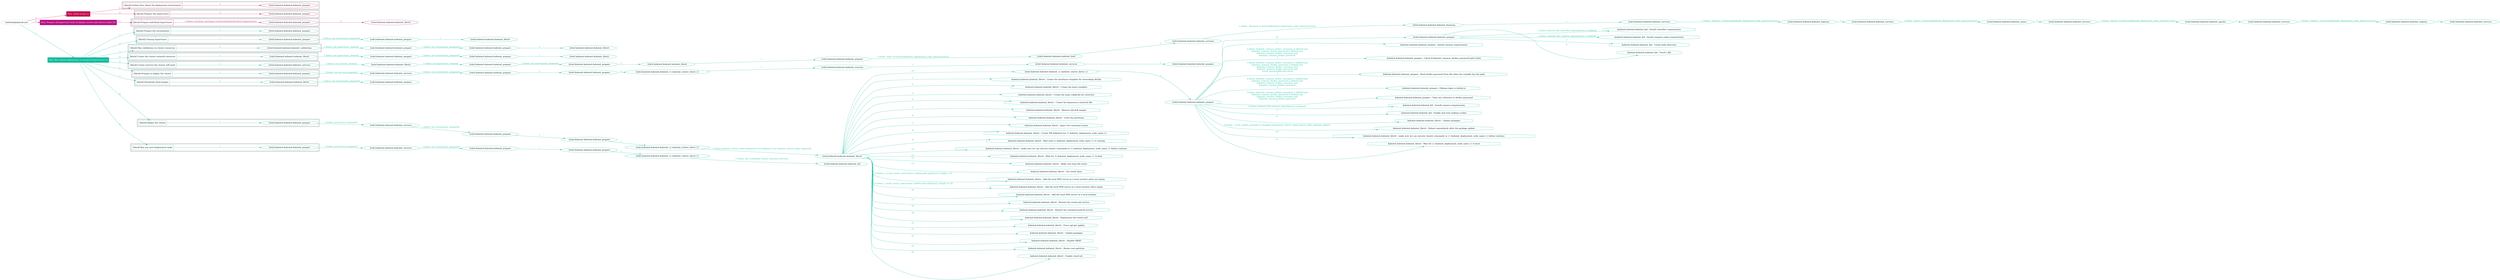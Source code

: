 digraph {
	graph [concentrate=true ordering=in rankdir=LR ratio=fill]
	edge [esep=5 sep=10]
	"kubeinit/playbook.yml" [id=root_node style=dotted]
	play_2c7e6e93 [label="Play: Initial setup (1)" color="#c40850" fontcolor="#ffffff" id=play_2c7e6e93 shape=box style=filled tooltip=localhost]
	"kubeinit/playbook.yml" -> play_2c7e6e93 [label="1 " color="#c40850" fontcolor="#c40850" id=edge_4a8588b1 labeltooltip="1 " tooltip="1 "]
	subgraph "kubeinit.kubeinit.kubeinit_prepare" {
		role_75e1de6a [label="[role] kubeinit.kubeinit.kubeinit_prepare" color="#c40850" id=role_75e1de6a tooltip="kubeinit.kubeinit.kubeinit_prepare"]
	}
	subgraph "kubeinit.kubeinit.kubeinit_prepare" {
		role_08269ed7 [label="[role] kubeinit.kubeinit.kubeinit_prepare" color="#c40850" id=role_08269ed7 tooltip="kubeinit.kubeinit.kubeinit_prepare"]
	}
	subgraph "Play: Initial setup (1)" {
		play_2c7e6e93 -> block_0d3cfdcb [label=1 color="#c40850" fontcolor="#c40850" id=edge_5a1b8835 labeltooltip=1 tooltip=1]
		subgraph cluster_block_0d3cfdcb {
			block_0d3cfdcb [label="[block] Gather facts about the deployment environment" color="#c40850" id=block_0d3cfdcb labeltooltip="Gather facts about the deployment environment" shape=box tooltip="Gather facts about the deployment environment"]
			block_0d3cfdcb -> role_75e1de6a [label="1 " color="#c40850" fontcolor="#c40850" id=edge_7f771d5e labeltooltip="1 " tooltip="1 "]
		}
		play_2c7e6e93 -> block_8d3761ea [label=2 color="#c40850" fontcolor="#c40850" id=edge_373eb418 labeltooltip=2 tooltip=2]
		subgraph cluster_block_8d3761ea {
			block_8d3761ea [label="[block] Prepare the hypervisors" color="#c40850" id=block_8d3761ea labeltooltip="Prepare the hypervisors" shape=box tooltip="Prepare the hypervisors"]
			block_8d3761ea -> role_08269ed7 [label="1 " color="#c40850" fontcolor="#c40850" id=edge_3a20ec22 labeltooltip="1 " tooltip="1 "]
		}
	}
	play_80c81b54 [label="Play: Prepare all hypervisor hosts to deploy service and cluster nodes (0)" color="#b81481" fontcolor="#ffffff" id=play_80c81b54 shape=box style=filled tooltip="Play: Prepare all hypervisor hosts to deploy service and cluster nodes (0)"]
	"kubeinit/playbook.yml" -> play_80c81b54 [label="2 " color="#b81481" fontcolor="#b81481" id=edge_af3781a6 labeltooltip="2 " tooltip="2 "]
	subgraph "kubeinit.kubeinit.kubeinit_libvirt" {
		role_8a61c683 [label="[role] kubeinit.kubeinit.kubeinit_libvirt" color="#b81481" id=role_8a61c683 tooltip="kubeinit.kubeinit.kubeinit_libvirt"]
	}
	subgraph "kubeinit.kubeinit.kubeinit_prepare" {
		role_58e8f6af [label="[role] kubeinit.kubeinit.kubeinit_prepare" color="#b81481" id=role_58e8f6af tooltip="kubeinit.kubeinit.kubeinit_prepare"]
		role_58e8f6af -> role_8a61c683 [label="1 " color="#b81481" fontcolor="#b81481" id=edge_db1c33ee labeltooltip="1 " tooltip="1 "]
	}
	subgraph "Play: Prepare all hypervisor hosts to deploy service and cluster nodes (0)" {
		play_80c81b54 -> block_4ee9b35c [label=1 color="#b81481" fontcolor="#b81481" id=edge_1068ab7b labeltooltip=1 tooltip=1]
		subgraph cluster_block_4ee9b35c {
			block_4ee9b35c [label="[block] Prepare individual hypervisors" color="#b81481" id=block_4ee9b35c labeltooltip="Prepare individual hypervisors" shape=box tooltip="Prepare individual hypervisors"]
			block_4ee9b35c -> role_58e8f6af [label="1 [when: inventory_hostname in hostvars['kubeinit-facts'].hypervisors]" color="#b81481" fontcolor="#b81481" id=edge_176aae6b labeltooltip="1 [when: inventory_hostname in hostvars['kubeinit-facts'].hypervisors]" tooltip="1 [when: inventory_hostname in hostvars['kubeinit-facts'].hypervisors]"]
		}
	}
	play_3fc87d3b [label="Play: Run cluster deployment on prepared hypervisors (1)" color="#11bb9d" fontcolor="#ffffff" id=play_3fc87d3b shape=box style=filled tooltip=localhost]
	"kubeinit/playbook.yml" -> play_3fc87d3b [label="3 " color="#11bb9d" fontcolor="#11bb9d" id=edge_7e55947b labeltooltip="3 " tooltip="3 "]
	subgraph "kubeinit.kubeinit.kubeinit_prepare" {
		role_e77da78a [label="[role] kubeinit.kubeinit.kubeinit_prepare" color="#11bb9d" id=role_e77da78a tooltip="kubeinit.kubeinit.kubeinit_prepare"]
	}
	subgraph "kubeinit.kubeinit.kubeinit_libvirt" {
		role_7c140519 [label="[role] kubeinit.kubeinit.kubeinit_libvirt" color="#11bb9d" id=role_7c140519 tooltip="kubeinit.kubeinit.kubeinit_libvirt"]
	}
	subgraph "kubeinit.kubeinit.kubeinit_prepare" {
		role_514a87d1 [label="[role] kubeinit.kubeinit.kubeinit_prepare" color="#11bb9d" id=role_514a87d1 tooltip="kubeinit.kubeinit.kubeinit_prepare"]
		role_514a87d1 -> role_7c140519 [label="1 " color="#11bb9d" fontcolor="#11bb9d" id=edge_6a5151f8 labeltooltip="1 " tooltip="1 "]
	}
	subgraph "kubeinit.kubeinit.kubeinit_prepare" {
		role_fc37c07c [label="[role] kubeinit.kubeinit.kubeinit_prepare" color="#11bb9d" id=role_fc37c07c tooltip="kubeinit.kubeinit.kubeinit_prepare"]
		role_fc37c07c -> role_514a87d1 [label="1 [when: not environment_prepared]" color="#11bb9d" fontcolor="#11bb9d" id=edge_7cee9ee2 labeltooltip="1 [when: not environment_prepared]" tooltip="1 [when: not environment_prepared]"]
	}
	subgraph "kubeinit.kubeinit.kubeinit_libvirt" {
		role_f6a59620 [label="[role] kubeinit.kubeinit.kubeinit_libvirt" color="#11bb9d" id=role_f6a59620 tooltip="kubeinit.kubeinit.kubeinit_libvirt"]
	}
	subgraph "kubeinit.kubeinit.kubeinit_prepare" {
		role_c4cb7efc [label="[role] kubeinit.kubeinit.kubeinit_prepare" color="#11bb9d" id=role_c4cb7efc tooltip="kubeinit.kubeinit.kubeinit_prepare"]
		role_c4cb7efc -> role_f6a59620 [label="1 " color="#11bb9d" fontcolor="#11bb9d" id=edge_68b066dd labeltooltip="1 " tooltip="1 "]
	}
	subgraph "kubeinit.kubeinit.kubeinit_prepare" {
		role_e1d74890 [label="[role] kubeinit.kubeinit.kubeinit_prepare" color="#11bb9d" id=role_e1d74890 tooltip="kubeinit.kubeinit.kubeinit_prepare"]
		role_e1d74890 -> role_c4cb7efc [label="1 [when: not environment_prepared]" color="#11bb9d" fontcolor="#11bb9d" id=edge_4e55da6e labeltooltip="1 [when: not environment_prepared]" tooltip="1 [when: not environment_prepared]"]
	}
	subgraph "kubeinit.kubeinit.kubeinit_validations" {
		role_360601d7 [label="[role] kubeinit.kubeinit.kubeinit_validations" color="#11bb9d" id=role_360601d7 tooltip="kubeinit.kubeinit.kubeinit_validations"]
		role_360601d7 -> role_e1d74890 [label="1 [when: not hypervisors_cleaned]" color="#11bb9d" fontcolor="#11bb9d" id=edge_bc0ecbd5 labeltooltip="1 [when: not hypervisors_cleaned]" tooltip="1 [when: not hypervisors_cleaned]"]
	}
	subgraph "kubeinit.kubeinit.kubeinit_libvirt" {
		role_53a0f0aa [label="[role] kubeinit.kubeinit.kubeinit_libvirt" color="#11bb9d" id=role_53a0f0aa tooltip="kubeinit.kubeinit.kubeinit_libvirt"]
	}
	subgraph "kubeinit.kubeinit.kubeinit_prepare" {
		role_fbf0c264 [label="[role] kubeinit.kubeinit.kubeinit_prepare" color="#11bb9d" id=role_fbf0c264 tooltip="kubeinit.kubeinit.kubeinit_prepare"]
		role_fbf0c264 -> role_53a0f0aa [label="1 " color="#11bb9d" fontcolor="#11bb9d" id=edge_d6abf008 labeltooltip="1 " tooltip="1 "]
	}
	subgraph "kubeinit.kubeinit.kubeinit_prepare" {
		role_36bfa27b [label="[role] kubeinit.kubeinit.kubeinit_prepare" color="#11bb9d" id=role_36bfa27b tooltip="kubeinit.kubeinit.kubeinit_prepare"]
		role_36bfa27b -> role_fbf0c264 [label="1 [when: not environment_prepared]" color="#11bb9d" fontcolor="#11bb9d" id=edge_5dbff80b labeltooltip="1 [when: not environment_prepared]" tooltip="1 [when: not environment_prepared]"]
	}
	subgraph "kubeinit.kubeinit.kubeinit_libvirt" {
		role_c6baafde [label="[role] kubeinit.kubeinit.kubeinit_libvirt" color="#11bb9d" id=role_c6baafde tooltip="kubeinit.kubeinit.kubeinit_libvirt"]
		role_c6baafde -> role_36bfa27b [label="1 [when: not hypervisors_cleaned]" color="#11bb9d" fontcolor="#11bb9d" id=edge_39005b4a labeltooltip="1 [when: not hypervisors_cleaned]" tooltip="1 [when: not hypervisors_cleaned]"]
	}
	subgraph "kubeinit.kubeinit.kubeinit_services" {
		role_3058126a [label="[role] kubeinit.kubeinit.kubeinit_services" color="#11bb9d" id=role_3058126a tooltip="kubeinit.kubeinit.kubeinit_services"]
	}
	subgraph "kubeinit.kubeinit.kubeinit_registry" {
		role_d2e134de [label="[role] kubeinit.kubeinit.kubeinit_registry" color="#11bb9d" id=role_d2e134de tooltip="kubeinit.kubeinit.kubeinit_registry"]
		role_d2e134de -> role_3058126a [label="1 " color="#11bb9d" fontcolor="#11bb9d" id=edge_7c96f591 labeltooltip="1 " tooltip="1 "]
	}
	subgraph "kubeinit.kubeinit.kubeinit_services" {
		role_3402d934 [label="[role] kubeinit.kubeinit.kubeinit_services" color="#11bb9d" id=role_3402d934 tooltip="kubeinit.kubeinit.kubeinit_services"]
		role_3402d934 -> role_d2e134de [label="1 [when: 'registry' in hostvars[kubeinit_deployment_node_name].services]" color="#11bb9d" fontcolor="#11bb9d" id=edge_4a91f2ff labeltooltip="1 [when: 'registry' in hostvars[kubeinit_deployment_node_name].services]" tooltip="1 [when: 'registry' in hostvars[kubeinit_deployment_node_name].services]"]
	}
	subgraph "kubeinit.kubeinit.kubeinit_apache" {
		role_458cb3ef [label="[role] kubeinit.kubeinit.kubeinit_apache" color="#11bb9d" id=role_458cb3ef tooltip="kubeinit.kubeinit.kubeinit_apache"]
		role_458cb3ef -> role_3402d934 [label="1 " color="#11bb9d" fontcolor="#11bb9d" id=edge_4c42f1bf labeltooltip="1 " tooltip="1 "]
	}
	subgraph "kubeinit.kubeinit.kubeinit_services" {
		role_e494f15e [label="[role] kubeinit.kubeinit.kubeinit_services" color="#11bb9d" id=role_e494f15e tooltip="kubeinit.kubeinit.kubeinit_services"]
		role_e494f15e -> role_458cb3ef [label="1 [when: 'apache' in hostvars[kubeinit_deployment_node_name].services]" color="#11bb9d" fontcolor="#11bb9d" id=edge_141b7d4a labeltooltip="1 [when: 'apache' in hostvars[kubeinit_deployment_node_name].services]" tooltip="1 [when: 'apache' in hostvars[kubeinit_deployment_node_name].services]"]
	}
	subgraph "kubeinit.kubeinit.kubeinit_nexus" {
		role_f2462b7d [label="[role] kubeinit.kubeinit.kubeinit_nexus" color="#11bb9d" id=role_f2462b7d tooltip="kubeinit.kubeinit.kubeinit_nexus"]
		role_f2462b7d -> role_e494f15e [label="1 " color="#11bb9d" fontcolor="#11bb9d" id=edge_d6ef1973 labeltooltip="1 " tooltip="1 "]
	}
	subgraph "kubeinit.kubeinit.kubeinit_services" {
		role_2e2d2afb [label="[role] kubeinit.kubeinit.kubeinit_services" color="#11bb9d" id=role_2e2d2afb tooltip="kubeinit.kubeinit.kubeinit_services"]
		role_2e2d2afb -> role_f2462b7d [label="1 [when: 'nexus' in hostvars[kubeinit_deployment_node_name].services]" color="#11bb9d" fontcolor="#11bb9d" id=edge_3d43fad5 labeltooltip="1 [when: 'nexus' in hostvars[kubeinit_deployment_node_name].services]" tooltip="1 [when: 'nexus' in hostvars[kubeinit_deployment_node_name].services]"]
	}
	subgraph "kubeinit.kubeinit.kubeinit_haproxy" {
		role_d9676470 [label="[role] kubeinit.kubeinit.kubeinit_haproxy" color="#11bb9d" id=role_d9676470 tooltip="kubeinit.kubeinit.kubeinit_haproxy"]
		role_d9676470 -> role_2e2d2afb [label="1 " color="#11bb9d" fontcolor="#11bb9d" id=edge_06ebd5a9 labeltooltip="1 " tooltip="1 "]
	}
	subgraph "kubeinit.kubeinit.kubeinit_services" {
		role_ef21c52d [label="[role] kubeinit.kubeinit.kubeinit_services" color="#11bb9d" id=role_ef21c52d tooltip="kubeinit.kubeinit.kubeinit_services"]
		role_ef21c52d -> role_d9676470 [label="1 [when: 'haproxy' in hostvars[kubeinit_deployment_node_name].services]" color="#11bb9d" fontcolor="#11bb9d" id=edge_8593dbf7 labeltooltip="1 [when: 'haproxy' in hostvars[kubeinit_deployment_node_name].services]" tooltip="1 [when: 'haproxy' in hostvars[kubeinit_deployment_node_name].services]"]
	}
	subgraph "kubeinit.kubeinit.kubeinit_dnsmasq" {
		role_7937377b [label="[role] kubeinit.kubeinit.kubeinit_dnsmasq" color="#11bb9d" id=role_7937377b tooltip="kubeinit.kubeinit.kubeinit_dnsmasq"]
		role_7937377b -> role_ef21c52d [label="1 " color="#11bb9d" fontcolor="#11bb9d" id=edge_04178e1a labeltooltip="1 " tooltip="1 "]
	}
	subgraph "kubeinit.kubeinit.kubeinit_services" {
		role_2ac7785f [label="[role] kubeinit.kubeinit.kubeinit_services" color="#11bb9d" id=role_2ac7785f tooltip="kubeinit.kubeinit.kubeinit_services"]
		role_2ac7785f -> role_7937377b [label="1 [when: 'dnsmasq' in hostvars[kubeinit_deployment_node_name].services]" color="#11bb9d" fontcolor="#11bb9d" id=edge_b17151d6 labeltooltip="1 [when: 'dnsmasq' in hostvars[kubeinit_deployment_node_name].services]" tooltip="1 [when: 'dnsmasq' in hostvars[kubeinit_deployment_node_name].services]"]
	}
	subgraph "kubeinit.kubeinit.kubeinit_bind" {
		role_1ff476c9 [label="[role] kubeinit.kubeinit.kubeinit_bind" color="#11bb9d" id=role_1ff476c9 tooltip="kubeinit.kubeinit.kubeinit_bind"]
		role_1ff476c9 -> role_2ac7785f [label="1 " color="#11bb9d" fontcolor="#11bb9d" id=edge_eff2689c labeltooltip="1 " tooltip="1 "]
	}
	subgraph "kubeinit.kubeinit.kubeinit_prepare" {
		role_9366ebac [label="[role] kubeinit.kubeinit.kubeinit_prepare" color="#11bb9d" id=role_9366ebac tooltip="kubeinit.kubeinit.kubeinit_prepare"]
		role_9366ebac -> role_1ff476c9 [label="1 [when: 'bind' in hostvars[kubeinit_deployment_node_name].services]" color="#11bb9d" fontcolor="#11bb9d" id=edge_4ee2e17b labeltooltip="1 [when: 'bind' in hostvars[kubeinit_deployment_node_name].services]" tooltip="1 [when: 'bind' in hostvars[kubeinit_deployment_node_name].services]"]
	}
	subgraph "kubeinit.kubeinit.kubeinit_libvirt" {
		role_13679c9b [label="[role] kubeinit.kubeinit.kubeinit_libvirt" color="#11bb9d" id=role_13679c9b tooltip="kubeinit.kubeinit.kubeinit_libvirt"]
		role_13679c9b -> role_9366ebac [label="1 " color="#11bb9d" fontcolor="#11bb9d" id=edge_64c7db7e labeltooltip="1 " tooltip="1 "]
	}
	subgraph "kubeinit.kubeinit.kubeinit_prepare" {
		role_ec7e0e68 [label="[role] kubeinit.kubeinit.kubeinit_prepare" color="#11bb9d" id=role_ec7e0e68 tooltip="kubeinit.kubeinit.kubeinit_prepare"]
		role_ec7e0e68 -> role_13679c9b [label="1 " color="#11bb9d" fontcolor="#11bb9d" id=edge_fe0b16de labeltooltip="1 " tooltip="1 "]
	}
	subgraph "kubeinit.kubeinit.kubeinit_prepare" {
		role_10932313 [label="[role] kubeinit.kubeinit.kubeinit_prepare" color="#11bb9d" id=role_10932313 tooltip="kubeinit.kubeinit.kubeinit_prepare"]
		role_10932313 -> role_ec7e0e68 [label="1 [when: not environment_prepared]" color="#11bb9d" fontcolor="#11bb9d" id=edge_c17f9ba3 labeltooltip="1 [when: not environment_prepared]" tooltip="1 [when: not environment_prepared]"]
	}
	subgraph "kubeinit.kubeinit.kubeinit_libvirt" {
		role_4389e4e2 [label="[role] kubeinit.kubeinit.kubeinit_libvirt" color="#11bb9d" id=role_4389e4e2 tooltip="kubeinit.kubeinit.kubeinit_libvirt"]
		role_4389e4e2 -> role_10932313 [label="1 [when: not hypervisors_cleaned]" color="#11bb9d" fontcolor="#11bb9d" id=edge_47baafc4 labeltooltip="1 [when: not hypervisors_cleaned]" tooltip="1 [when: not hypervisors_cleaned]"]
	}
	subgraph "kubeinit.kubeinit.kubeinit_services" {
		role_01e003a3 [label="[role] kubeinit.kubeinit.kubeinit_services" color="#11bb9d" id=role_01e003a3 tooltip="kubeinit.kubeinit.kubeinit_services"]
		role_01e003a3 -> role_4389e4e2 [label="1 [when: not network_created]" color="#11bb9d" fontcolor="#11bb9d" id=edge_c6717e5f labeltooltip="1 [when: not network_created]" tooltip="1 [when: not network_created]"]
	}
	subgraph "kubeinit.kubeinit.kubeinit_prepare" {
		role_9cc9f609 [label="[role] kubeinit.kubeinit.kubeinit_prepare" color="#11bb9d" id=role_9cc9f609 tooltip="kubeinit.kubeinit.kubeinit_prepare"]
	}
	subgraph "kubeinit.kubeinit.kubeinit_services" {
		role_eb1453cf [label="[role] kubeinit.kubeinit.kubeinit_services" color="#11bb9d" id=role_eb1453cf tooltip="kubeinit.kubeinit.kubeinit_services"]
		role_eb1453cf -> role_9cc9f609 [label="1 " color="#11bb9d" fontcolor="#11bb9d" id=edge_58088253 labeltooltip="1 " tooltip="1 "]
	}
	subgraph "kubeinit.kubeinit.kubeinit_services" {
		role_a51cf9df [label="[role] kubeinit.kubeinit.kubeinit_services" color="#11bb9d" id=role_a51cf9df tooltip="kubeinit.kubeinit.kubeinit_services"]
		role_a51cf9df -> role_eb1453cf [label="1 " color="#11bb9d" fontcolor="#11bb9d" id=edge_4b9a84bf labeltooltip="1 " tooltip="1 "]
	}
	subgraph "kubeinit.kubeinit.kubeinit_{{ kubeinit_cluster_distro }}" {
		role_68c5b7d8 [label="[role] kubeinit.kubeinit.kubeinit_{{ kubeinit_cluster_distro }}" color="#11bb9d" id=role_68c5b7d8 tooltip="kubeinit.kubeinit.kubeinit_{{ kubeinit_cluster_distro }}"]
		role_68c5b7d8 -> role_a51cf9df [label="1 " color="#11bb9d" fontcolor="#11bb9d" id=edge_35eda88f labeltooltip="1 " tooltip="1 "]
	}
	subgraph "kubeinit.kubeinit.kubeinit_prepare" {
		role_6029efca [label="[role] kubeinit.kubeinit.kubeinit_prepare" color="#11bb9d" id=role_6029efca tooltip="kubeinit.kubeinit.kubeinit_prepare"]
		role_6029efca -> role_68c5b7d8 [label="1 " color="#11bb9d" fontcolor="#11bb9d" id=edge_3d7229a6 labeltooltip="1 " tooltip="1 "]
	}
	subgraph "kubeinit.kubeinit.kubeinit_prepare" {
		role_ab38d8d0 [label="[role] kubeinit.kubeinit.kubeinit_prepare" color="#11bb9d" id=role_ab38d8d0 tooltip="kubeinit.kubeinit.kubeinit_prepare"]
		role_ab38d8d0 -> role_6029efca [label="1 " color="#11bb9d" fontcolor="#11bb9d" id=edge_aea26e70 labeltooltip="1 " tooltip="1 "]
	}
	subgraph "kubeinit.kubeinit.kubeinit_services" {
		role_1ab7a22c [label="[role] kubeinit.kubeinit.kubeinit_services" color="#11bb9d" id=role_1ab7a22c tooltip="kubeinit.kubeinit.kubeinit_services"]
		role_1ab7a22c -> role_ab38d8d0 [label="1 [when: not environment_prepared]" color="#11bb9d" fontcolor="#11bb9d" id=edge_dfc72819 labeltooltip="1 [when: not environment_prepared]" tooltip="1 [when: not environment_prepared]"]
	}
	subgraph "kubeinit.kubeinit.kubeinit_prepare" {
		role_60dc7b2d [label="[role] kubeinit.kubeinit.kubeinit_prepare" color="#11bb9d" id=role_60dc7b2d tooltip="kubeinit.kubeinit.kubeinit_prepare"]
		role_60dc7b2d -> role_1ab7a22c [label="1 [when: not services_prepared]" color="#11bb9d" fontcolor="#11bb9d" id=edge_d28cdc61 labeltooltip="1 [when: not services_prepared]" tooltip="1 [when: not services_prepared]"]
	}
	subgraph "kubeinit.kubeinit.kubeinit_prepare" {
		role_62bc3b99 [label="[role] kubeinit.kubeinit.kubeinit_prepare" color="#11bb9d" id=role_62bc3b99 tooltip="kubeinit.kubeinit.kubeinit_prepare"]
	}
	subgraph "kubeinit.kubeinit.kubeinit_libvirt" {
		role_054f1af2 [label="[role] kubeinit.kubeinit.kubeinit_libvirt" color="#11bb9d" id=role_054f1af2 tooltip="kubeinit.kubeinit.kubeinit_libvirt"]
		role_054f1af2 -> role_62bc3b99 [label="1 [when: not environment_prepared]" color="#11bb9d" fontcolor="#11bb9d" id=edge_1ac79f0a labeltooltip="1 [when: not environment_prepared]" tooltip="1 [when: not environment_prepared]"]
	}
	subgraph "kubeinit.kubeinit.kubeinit_prepare" {
		role_862a309f [label="[role] kubeinit.kubeinit.kubeinit_prepare" color="#11bb9d" id=role_862a309f tooltip="kubeinit.kubeinit.kubeinit_prepare"]
		task_ffdec8ea [label="kubeinit.kubeinit.kubeinit_kid : Install controller requirements" color="#11bb9d" id=task_ffdec8ea shape=octagon tooltip="kubeinit.kubeinit.kubeinit_kid : Install controller requirements"]
		role_862a309f -> task_ffdec8ea [label="1 [when: kubeinit_kid_controller_dependencies is defined]" color="#11bb9d" fontcolor="#11bb9d" id=edge_b944d4f2 labeltooltip="1 [when: kubeinit_kid_controller_dependencies is defined]" tooltip="1 [when: kubeinit_kid_controller_dependencies is defined]"]
		task_d54a465f [label="kubeinit.kubeinit.kubeinit_kid : Install compute nodes requirements" color="#11bb9d" id=task_d54a465f shape=octagon tooltip="kubeinit.kubeinit.kubeinit_kid : Install compute nodes requirements"]
		role_862a309f -> task_d54a465f [label="2 [when: kubeinit_kid_compute_dependencies is defined]" color="#11bb9d" fontcolor="#11bb9d" id=edge_f988c3cf labeltooltip="2 [when: kubeinit_kid_compute_dependencies is defined]" tooltip="2 [when: kubeinit_kid_compute_dependencies is defined]"]
		task_66c0b066 [label="kubeinit.kubeinit.kubeinit_kid : Create kube directory" color="#11bb9d" id=task_66c0b066 shape=octagon tooltip="kubeinit.kubeinit.kubeinit_kid : Create kube directory"]
		role_862a309f -> task_66c0b066 [label="3 " color="#11bb9d" fontcolor="#11bb9d" id=edge_3787f0e9 labeltooltip="3 " tooltip="3 "]
		task_befdcf60 [label="kubeinit.kubeinit.kubeinit_kid : Touch a file" color="#11bb9d" id=task_befdcf60 shape=octagon tooltip="kubeinit.kubeinit.kubeinit_kid : Touch a file"]
		role_862a309f -> task_befdcf60 [label="4 " color="#11bb9d" fontcolor="#11bb9d" id=edge_b900fdbc labeltooltip="4 " tooltip="4 "]
	}
	subgraph "kubeinit.kubeinit.kubeinit_prepare" {
		role_537c1526 [label="[role] kubeinit.kubeinit.kubeinit_prepare" color="#11bb9d" id=role_537c1526 tooltip="kubeinit.kubeinit.kubeinit_prepare"]
		task_a61294e5 [label="kubeinit.kubeinit.kubeinit_prepare : Install common requirements" color="#11bb9d" id=task_a61294e5 shape=octagon tooltip="kubeinit.kubeinit.kubeinit_prepare : Install common requirements"]
		role_537c1526 -> task_a61294e5 [label="1 " color="#11bb9d" fontcolor="#11bb9d" id=edge_208264ed labeltooltip="1 " tooltip="1 "]
		task_9512da3f [label="kubeinit.kubeinit.kubeinit_prepare : Check if kubeinit_common_docker_password path exists" color="#11bb9d" id=task_9512da3f shape=octagon tooltip="kubeinit.kubeinit.kubeinit_prepare : Check if kubeinit_common_docker_password path exists"]
		role_537c1526 -> task_9512da3f [label="2 [when: kubeinit_common_docker_username is defined and
kubeinit_common_docker_password is defined and
kubeinit_common_docker_username and
kubeinit_common_docker_password
]" color="#11bb9d" fontcolor="#11bb9d" id=edge_48cf55a8 labeltooltip="2 [when: kubeinit_common_docker_username is defined and
kubeinit_common_docker_password is defined and
kubeinit_common_docker_username and
kubeinit_common_docker_password
]" tooltip="2 [when: kubeinit_common_docker_username is defined and
kubeinit_common_docker_password is defined and
kubeinit_common_docker_username and
kubeinit_common_docker_password
]"]
		task_c5285de5 [label="kubeinit.kubeinit.kubeinit_prepare : Read docker password from file when the variable has the path" color="#11bb9d" id=task_c5285de5 shape=octagon tooltip="kubeinit.kubeinit.kubeinit_prepare : Read docker password from file when the variable has the path"]
		role_537c1526 -> task_c5285de5 [label="3 [when: kubeinit_common_docker_username is defined and
kubeinit_common_docker_password is defined and
kubeinit_common_docker_username and
kubeinit_common_docker_password and
_result_passwordfile.stat.exists
]" color="#11bb9d" fontcolor="#11bb9d" id=edge_7d6924e5 labeltooltip="3 [when: kubeinit_common_docker_username is defined and
kubeinit_common_docker_password is defined and
kubeinit_common_docker_username and
kubeinit_common_docker_password and
_result_passwordfile.stat.exists
]" tooltip="3 [when: kubeinit_common_docker_username is defined and
kubeinit_common_docker_password is defined and
kubeinit_common_docker_username and
kubeinit_common_docker_password and
_result_passwordfile.stat.exists
]"]
		task_e82f3945 [label="kubeinit.kubeinit.kubeinit_prepare : Podman login to docker.io" color="#11bb9d" id=task_e82f3945 shape=octagon tooltip="kubeinit.kubeinit.kubeinit_prepare : Podman login to docker.io"]
		role_537c1526 -> task_e82f3945 [label="4 [when: kubeinit_common_docker_username is defined and
kubeinit_common_docker_password is defined and
kubeinit_common_docker_username and
kubeinit_common_docker_password
]" color="#11bb9d" fontcolor="#11bb9d" id=edge_b6a2b35e labeltooltip="4 [when: kubeinit_common_docker_username is defined and
kubeinit_common_docker_password is defined and
kubeinit_common_docker_username and
kubeinit_common_docker_password
]" tooltip="4 [when: kubeinit_common_docker_username is defined and
kubeinit_common_docker_password is defined and
kubeinit_common_docker_username and
kubeinit_common_docker_password
]"]
		task_017ac2a6 [label="kubeinit.kubeinit.kubeinit_prepare : Clear any reference to docker password" color="#11bb9d" id=task_017ac2a6 shape=octagon tooltip="kubeinit.kubeinit.kubeinit_prepare : Clear any reference to docker password"]
		role_537c1526 -> task_017ac2a6 [label="5 [when: kubeinit_common_docker_username is defined and
kubeinit_common_docker_password is defined and
kubeinit_common_docker_username and
kubeinit_common_docker_password
]" color="#11bb9d" fontcolor="#11bb9d" id=edge_f42eeaf9 labeltooltip="5 [when: kubeinit_common_docker_username is defined and
kubeinit_common_docker_password is defined and
kubeinit_common_docker_username and
kubeinit_common_docker_password
]" tooltip="5 [when: kubeinit_common_docker_username is defined and
kubeinit_common_docker_password is defined and
kubeinit_common_docker_username and
kubeinit_common_docker_password
]"]
		task_ca0114fe [label="kubeinit.kubeinit.kubeinit_kid : Install common requirements" color="#11bb9d" id=task_ca0114fe shape=octagon tooltip="kubeinit.kubeinit.kubeinit_kid : Install common requirements"]
		role_537c1526 -> task_ca0114fe [label="6 [when: kubeinit_kid_common_dependencies is defined]" color="#11bb9d" fontcolor="#11bb9d" id=edge_83d38c24 labeltooltip="6 [when: kubeinit_kid_common_dependencies is defined]" tooltip="6 [when: kubeinit_kid_common_dependencies is defined]"]
		task_cd69f127 [label="kubeinit.kubeinit.kubeinit_kid : Enable and start podman.socket" color="#11bb9d" id=task_cd69f127 shape=octagon tooltip="kubeinit.kubeinit.kubeinit_kid : Enable and start podman.socket"]
		role_537c1526 -> task_cd69f127 [label="7 " color="#11bb9d" fontcolor="#11bb9d" id=edge_d96ffd87 labeltooltip="7 " tooltip="7 "]
		task_3693a42f [label="kubeinit.kubeinit.kubeinit_libvirt : Update packages" color="#11bb9d" id=task_3693a42f shape=octagon tooltip="kubeinit.kubeinit.kubeinit_libvirt : Update packages"]
		role_537c1526 -> task_3693a42f [label="8 " color="#11bb9d" fontcolor="#11bb9d" id=edge_a3fa44e7 labeltooltip="8 " tooltip="8 "]
		task_8bdb3ee8 [label="kubeinit.kubeinit.kubeinit_libvirt : Reboot immediately after the package update" color="#11bb9d" id=task_8bdb3ee8 shape=octagon tooltip="kubeinit.kubeinit.kubeinit_libvirt : Reboot immediately after the package update"]
		role_537c1526 -> task_8bdb3ee8 [label="9 [when: _result_update_packages is changed and kubeinit_libvirt_reboot_guests_after_package_update]" color="#11bb9d" fontcolor="#11bb9d" id=edge_d2ce200f labeltooltip="9 [when: _result_update_packages is changed and kubeinit_libvirt_reboot_guests_after_package_update]" tooltip="9 [when: _result_update_packages is changed and kubeinit_libvirt_reboot_guests_after_package_update]"]
		task_c97fcafb [label="kubeinit.kubeinit.kubeinit_libvirt : make sure we can execute remote commands in {{ kubeinit_deployment_node_name }} before continue" color="#11bb9d" id=task_c97fcafb shape=octagon tooltip="kubeinit.kubeinit.kubeinit_libvirt : make sure we can execute remote commands in {{ kubeinit_deployment_node_name }} before continue"]
		role_537c1526 -> task_c97fcafb [label="10 " color="#11bb9d" fontcolor="#11bb9d" id=edge_02a22c9e labeltooltip="10 " tooltip="10 "]
		task_85274f26 [label="kubeinit.kubeinit.kubeinit_libvirt : Wait for {{ kubeinit_deployment_node_name }} to boot" color="#11bb9d" id=task_85274f26 shape=octagon tooltip="kubeinit.kubeinit.kubeinit_libvirt : Wait for {{ kubeinit_deployment_node_name }} to boot"]
		role_537c1526 -> task_85274f26 [label="11 " color="#11bb9d" fontcolor="#11bb9d" id=edge_3945d686 labeltooltip="11 " tooltip="11 "]
		role_537c1526 -> role_862a309f [label="12 " color="#11bb9d" fontcolor="#11bb9d" id=edge_7c5c868f labeltooltip="12 " tooltip="12 "]
	}
	subgraph "kubeinit.kubeinit.kubeinit_{{ kubeinit_cluster_distro }}" {
		role_f59a4ea3 [label="[role] kubeinit.kubeinit.kubeinit_{{ kubeinit_cluster_distro }}" color="#11bb9d" id=role_f59a4ea3 tooltip="kubeinit.kubeinit.kubeinit_{{ kubeinit_cluster_distro }}"]
		role_f59a4ea3 -> role_537c1526 [label="1 " color="#11bb9d" fontcolor="#11bb9d" id=edge_04accc23 labeltooltip="1 " tooltip="1 "]
	}
	subgraph "kubeinit.kubeinit.kubeinit_libvirt" {
		role_f0697a78 [label="[role] kubeinit.kubeinit.kubeinit_libvirt" color="#11bb9d" id=role_f0697a78 tooltip="kubeinit.kubeinit.kubeinit_libvirt"]
		task_2185b801 [label="kubeinit.kubeinit.kubeinit_libvirt : Create the interfaces template for networking details" color="#11bb9d" id=task_2185b801 shape=octagon tooltip="kubeinit.kubeinit.kubeinit_libvirt : Create the interfaces template for networking details"]
		role_f0697a78 -> task_2185b801 [label="1 " color="#11bb9d" fontcolor="#11bb9d" id=edge_890ca16f labeltooltip="1 " tooltip="1 "]
		task_6d0573e7 [label="kubeinit.kubeinit.kubeinit_libvirt : Create the hosts template" color="#11bb9d" id=task_6d0573e7 shape=octagon tooltip="kubeinit.kubeinit.kubeinit_libvirt : Create the hosts template"]
		role_f0697a78 -> task_6d0573e7 [label="2 " color="#11bb9d" fontcolor="#11bb9d" id=edge_72a6f60d labeltooltip="2 " tooltip="2 "]
		task_ac69c96d [label="kubeinit.kubeinit.kubeinit_libvirt : Create the main config file for cloud-init" color="#11bb9d" id=task_ac69c96d shape=octagon tooltip="kubeinit.kubeinit.kubeinit_libvirt : Create the main config file for cloud-init"]
		role_f0697a78 -> task_ac69c96d [label="3 " color="#11bb9d" fontcolor="#11bb9d" id=edge_067c74f6 labeltooltip="3 " tooltip="3 "]
		task_a8a0c4c2 [label="kubeinit.kubeinit.kubeinit_libvirt : Create the datasource cloud-init file" color="#11bb9d" id=task_a8a0c4c2 shape=octagon tooltip="kubeinit.kubeinit.kubeinit_libvirt : Create the datasource cloud-init file"]
		role_f0697a78 -> task_a8a0c4c2 [label="4 " color="#11bb9d" fontcolor="#11bb9d" id=edge_495fa092 labeltooltip="4 " tooltip="4 "]
		task_eedd2b9b [label="kubeinit.kubeinit.kubeinit_libvirt : Remove old disk images" color="#11bb9d" id=task_eedd2b9b shape=octagon tooltip="kubeinit.kubeinit.kubeinit_libvirt : Remove old disk images"]
		role_f0697a78 -> task_eedd2b9b [label="5 " color="#11bb9d" fontcolor="#11bb9d" id=edge_64077a3e labeltooltip="5 " tooltip="5 "]
		task_99576c8e [label="kubeinit.kubeinit.kubeinit_libvirt : Grow the partitions" color="#11bb9d" id=task_99576c8e shape=octagon tooltip="kubeinit.kubeinit.kubeinit_libvirt : Grow the partitions"]
		role_f0697a78 -> task_99576c8e [label="6 " color="#11bb9d" fontcolor="#11bb9d" id=edge_d6571b96 labeltooltip="6 " tooltip="6 "]
		task_4a5ecf8f [label="kubeinit.kubeinit.kubeinit_libvirt : Inject virt-customize assets" color="#11bb9d" id=task_4a5ecf8f shape=octagon tooltip="kubeinit.kubeinit.kubeinit_libvirt : Inject virt-customize assets"]
		role_f0697a78 -> task_4a5ecf8f [label="7 " color="#11bb9d" fontcolor="#11bb9d" id=edge_2822cc96 labeltooltip="7 " tooltip="7 "]
		task_626aa9d2 [label="kubeinit.kubeinit.kubeinit_libvirt : Create VM definition for {{ kubeinit_deployment_node_name }}" color="#11bb9d" id=task_626aa9d2 shape=octagon tooltip="kubeinit.kubeinit.kubeinit_libvirt : Create VM definition for {{ kubeinit_deployment_node_name }}"]
		role_f0697a78 -> task_626aa9d2 [label="8 " color="#11bb9d" fontcolor="#11bb9d" id=edge_e894ecbc labeltooltip="8 " tooltip="8 "]
		task_fae239ed [label="kubeinit.kubeinit.kubeinit_libvirt : Wait until {{ kubeinit_deployment_node_name }} is running" color="#11bb9d" id=task_fae239ed shape=octagon tooltip="kubeinit.kubeinit.kubeinit_libvirt : Wait until {{ kubeinit_deployment_node_name }} is running"]
		role_f0697a78 -> task_fae239ed [label="9 " color="#11bb9d" fontcolor="#11bb9d" id=edge_b71ab966 labeltooltip="9 " tooltip="9 "]
		task_8d94a4c8 [label="kubeinit.kubeinit.kubeinit_libvirt : make sure we can execute remote commands in {{ kubeinit_deployment_node_name }} before continue" color="#11bb9d" id=task_8d94a4c8 shape=octagon tooltip="kubeinit.kubeinit.kubeinit_libvirt : make sure we can execute remote commands in {{ kubeinit_deployment_node_name }} before continue"]
		role_f0697a78 -> task_8d94a4c8 [label="10 " color="#11bb9d" fontcolor="#11bb9d" id=edge_f857c44c labeltooltip="10 " tooltip="10 "]
		task_74ce964f [label="kubeinit.kubeinit.kubeinit_libvirt : Wait for {{ kubeinit_deployment_node_name }} to boot" color="#11bb9d" id=task_74ce964f shape=octagon tooltip="kubeinit.kubeinit.kubeinit_libvirt : Wait for {{ kubeinit_deployment_node_name }} to boot"]
		role_f0697a78 -> task_74ce964f [label="11 " color="#11bb9d" fontcolor="#11bb9d" id=edge_51a801b2 labeltooltip="11 " tooltip="11 "]
		task_689f4c9d [label="kubeinit.kubeinit.kubeinit_libvirt : Make sure base file exists" color="#11bb9d" id=task_689f4c9d shape=octagon tooltip="kubeinit.kubeinit.kubeinit_libvirt : Make sure base file exists"]
		role_f0697a78 -> task_689f4c9d [label="12 " color="#11bb9d" fontcolor="#11bb9d" id=edge_a1ea5537 labeltooltip="12 " tooltip="12 "]
		task_35d370e2 [label="kubeinit.kubeinit.kubeinit_libvirt : Get resolv lines" color="#11bb9d" id=task_35d370e2 shape=octagon tooltip="kubeinit.kubeinit.kubeinit_libvirt : Get resolv lines"]
		role_f0697a78 -> task_35d370e2 [label="13 " color="#11bb9d" fontcolor="#11bb9d" id=edge_96ffa58a labeltooltip="13 " tooltip="13 "]
		task_84d76069 [label="kubeinit.kubeinit.kubeinit_libvirt : Add the local DNS server as a local resolver when not empty" color="#11bb9d" id=task_84d76069 shape=octagon tooltip="kubeinit.kubeinit.kubeinit_libvirt : Add the local DNS server as a local resolver when not empty"]
		role_f0697a78 -> task_84d76069 [label="14 [when: (_result_resolv_conf.content | b64decode).splitlines() | length > 0]" color="#11bb9d" fontcolor="#11bb9d" id=edge_b9b00e4f labeltooltip="14 [when: (_result_resolv_conf.content | b64decode).splitlines() | length > 0]" tooltip="14 [when: (_result_resolv_conf.content | b64decode).splitlines() | length > 0]"]
		task_3352b45f [label="kubeinit.kubeinit.kubeinit_libvirt : Add the local DNS server as a local resolver when empty" color="#11bb9d" id=task_3352b45f shape=octagon tooltip="kubeinit.kubeinit.kubeinit_libvirt : Add the local DNS server as a local resolver when empty"]
		role_f0697a78 -> task_3352b45f [label="15 [when: (_result_resolv_conf.content | b64decode).splitlines() | length == 0]" color="#11bb9d" fontcolor="#11bb9d" id=edge_64dc35d7 labeltooltip="15 [when: (_result_resolv_conf.content | b64decode).splitlines() | length == 0]" tooltip="15 [when: (_result_resolv_conf.content | b64decode).splitlines() | length == 0]"]
		task_2fff6d94 [label="kubeinit.kubeinit.kubeinit_libvirt : Add the local DNS server as a local resolver" color="#11bb9d" id=task_2fff6d94 shape=octagon tooltip="kubeinit.kubeinit.kubeinit_libvirt : Add the local DNS server as a local resolver"]
		role_f0697a78 -> task_2fff6d94 [label="16 " color="#11bb9d" fontcolor="#11bb9d" id=edge_595a84bc labeltooltip="16 " tooltip="16 "]
		task_1c991ed2 [label="kubeinit.kubeinit.kubeinit_libvirt : Restart the resolvconf service" color="#11bb9d" id=task_1c991ed2 shape=octagon tooltip="kubeinit.kubeinit.kubeinit_libvirt : Restart the resolvconf service"]
		role_f0697a78 -> task_1c991ed2 [label="17 " color="#11bb9d" fontcolor="#11bb9d" id=edge_a81908f4 labeltooltip="17 " tooltip="17 "]
		task_7c01c3c3 [label="kubeinit.kubeinit.kubeinit_libvirt : Restart the systemd-resolved service" color="#11bb9d" id=task_7c01c3c3 shape=octagon tooltip="kubeinit.kubeinit.kubeinit_libvirt : Restart the systemd-resolved service"]
		role_f0697a78 -> task_7c01c3c3 [label="18 " color="#11bb9d" fontcolor="#11bb9d" id=edge_f1bbf7a5 labeltooltip="18 " tooltip="18 "]
		task_8e370649 [label="kubeinit.kubeinit.kubeinit_libvirt : Regenerate the resolv.conf" color="#11bb9d" id=task_8e370649 shape=octagon tooltip="kubeinit.kubeinit.kubeinit_libvirt : Regenerate the resolv.conf"]
		role_f0697a78 -> task_8e370649 [label="19 " color="#11bb9d" fontcolor="#11bb9d" id=edge_b98cdde4 labeltooltip="19 " tooltip="19 "]
		task_fed94980 [label="kubeinit.kubeinit.kubeinit_libvirt : Force apt-get update" color="#11bb9d" id=task_fed94980 shape=octagon tooltip="kubeinit.kubeinit.kubeinit_libvirt : Force apt-get update"]
		role_f0697a78 -> task_fed94980 [label="20 " color="#11bb9d" fontcolor="#11bb9d" id=edge_b5bf5022 labeltooltip="20 " tooltip="20 "]
		task_32719965 [label="kubeinit.kubeinit.kubeinit_libvirt : Update packages" color="#11bb9d" id=task_32719965 shape=octagon tooltip="kubeinit.kubeinit.kubeinit_libvirt : Update packages"]
		role_f0697a78 -> task_32719965 [label="21 " color="#11bb9d" fontcolor="#11bb9d" id=edge_aaef658a labeltooltip="21 " tooltip="21 "]
		task_4c92194c [label="kubeinit.kubeinit.kubeinit_libvirt : Disable SWAP" color="#11bb9d" id=task_4c92194c shape=octagon tooltip="kubeinit.kubeinit.kubeinit_libvirt : Disable SWAP"]
		role_f0697a78 -> task_4c92194c [label="22 " color="#11bb9d" fontcolor="#11bb9d" id=edge_9cb69d3d labeltooltip="22 " tooltip="22 "]
		task_d5800a1a [label="kubeinit.kubeinit.kubeinit_libvirt : Resize root partition" color="#11bb9d" id=task_d5800a1a shape=octagon tooltip="kubeinit.kubeinit.kubeinit_libvirt : Resize root partition"]
		role_f0697a78 -> task_d5800a1a [label="23 " color="#11bb9d" fontcolor="#11bb9d" id=edge_a7626dd6 labeltooltip="23 " tooltip="23 "]
		task_9af9a86d [label="kubeinit.kubeinit.kubeinit_libvirt : Enable cloud init" color="#11bb9d" id=task_9af9a86d shape=octagon tooltip="kubeinit.kubeinit.kubeinit_libvirt : Enable cloud init"]
		role_f0697a78 -> task_9af9a86d [label="24 " color="#11bb9d" fontcolor="#11bb9d" id=edge_c18f752b labeltooltip="24 " tooltip="24 "]
		role_f0697a78 -> role_f59a4ea3 [label="25 " color="#11bb9d" fontcolor="#11bb9d" id=edge_695d1c8f labeltooltip="25 " tooltip="25 "]
	}
	subgraph "kubeinit.kubeinit.kubeinit_{{ kubeinit_cluster_distro }}" {
		role_637ccb22 [label="[role] kubeinit.kubeinit.kubeinit_{{ kubeinit_cluster_distro }}" color="#11bb9d" id=role_637ccb22 tooltip="kubeinit.kubeinit.kubeinit_{{ kubeinit_cluster_distro }}"]
		role_637ccb22 -> role_f0697a78 [label="1 [when: kubeinit_cluster_nodes_deployed is not defined or not kubeinit_cluster_nodes_deployed]" color="#11bb9d" fontcolor="#11bb9d" id=edge_7c333e7c labeltooltip="1 [when: kubeinit_cluster_nodes_deployed is not defined or not kubeinit_cluster_nodes_deployed]" tooltip="1 [when: kubeinit_cluster_nodes_deployed is not defined or not kubeinit_cluster_nodes_deployed]"]
	}
	subgraph "kubeinit.kubeinit.kubeinit_prepare" {
		role_3a3b3950 [label="[role] kubeinit.kubeinit.kubeinit_prepare" color="#11bb9d" id=role_3a3b3950 tooltip="kubeinit.kubeinit.kubeinit_prepare"]
		role_3a3b3950 -> role_637ccb22 [label="1 " color="#11bb9d" fontcolor="#11bb9d" id=edge_af3f47c3 labeltooltip="1 " tooltip="1 "]
	}
	subgraph "kubeinit.kubeinit.kubeinit_prepare" {
		role_e7363922 [label="[role] kubeinit.kubeinit.kubeinit_prepare" color="#11bb9d" id=role_e7363922 tooltip="kubeinit.kubeinit.kubeinit_prepare"]
		role_e7363922 -> role_3a3b3950 [label="1 " color="#11bb9d" fontcolor="#11bb9d" id=edge_99cfda52 labeltooltip="1 " tooltip="1 "]
	}
	subgraph "kubeinit.kubeinit.kubeinit_services" {
		role_1d18551f [label="[role] kubeinit.kubeinit.kubeinit_services" color="#11bb9d" id=role_1d18551f tooltip="kubeinit.kubeinit.kubeinit_services"]
		role_1d18551f -> role_e7363922 [label="1 [when: not environment_prepared]" color="#11bb9d" fontcolor="#11bb9d" id=edge_9809ccbb labeltooltip="1 [when: not environment_prepared]" tooltip="1 [when: not environment_prepared]"]
	}
	subgraph "kubeinit.kubeinit.kubeinit_prepare" {
		role_bfb75ad8 [label="[role] kubeinit.kubeinit.kubeinit_prepare" color="#11bb9d" id=role_bfb75ad8 tooltip="kubeinit.kubeinit.kubeinit_prepare"]
		role_bfb75ad8 -> role_1d18551f [label="1 [when: not services_prepared]" color="#11bb9d" fontcolor="#11bb9d" id=edge_d3c84fda labeltooltip="1 [when: not services_prepared]" tooltip="1 [when: not services_prepared]"]
	}
	subgraph "kubeinit.kubeinit.kubeinit_nfs" {
		role_97278ecf [label="[role] kubeinit.kubeinit.kubeinit_nfs" color="#11bb9d" id=role_97278ecf tooltip="kubeinit.kubeinit.kubeinit_nfs"]
	}
	subgraph "kubeinit.kubeinit.kubeinit_{{ kubeinit_cluster_distro }}" {
		role_6395286c [label="[role] kubeinit.kubeinit.kubeinit_{{ kubeinit_cluster_distro }}" color="#11bb9d" id=role_6395286c tooltip="kubeinit.kubeinit.kubeinit_{{ kubeinit_cluster_distro }}"]
		role_6395286c -> role_97278ecf [label="1 [when: 'nfs' in kubeinit_cluster_hostvars.services]" color="#11bb9d" fontcolor="#11bb9d" id=edge_4e3aad9f labeltooltip="1 [when: 'nfs' in kubeinit_cluster_hostvars.services]" tooltip="1 [when: 'nfs' in kubeinit_cluster_hostvars.services]"]
	}
	subgraph "kubeinit.kubeinit.kubeinit_prepare" {
		role_6f47fa4e [label="[role] kubeinit.kubeinit.kubeinit_prepare" color="#11bb9d" id=role_6f47fa4e tooltip="kubeinit.kubeinit.kubeinit_prepare"]
		role_6f47fa4e -> role_6395286c [label="1 " color="#11bb9d" fontcolor="#11bb9d" id=edge_b5647768 labeltooltip="1 " tooltip="1 "]
	}
	subgraph "kubeinit.kubeinit.kubeinit_prepare" {
		role_56acf42e [label="[role] kubeinit.kubeinit.kubeinit_prepare" color="#11bb9d" id=role_56acf42e tooltip="kubeinit.kubeinit.kubeinit_prepare"]
		role_56acf42e -> role_6f47fa4e [label="1 " color="#11bb9d" fontcolor="#11bb9d" id=edge_78e122be labeltooltip="1 " tooltip="1 "]
	}
	subgraph "kubeinit.kubeinit.kubeinit_services" {
		role_4945abde [label="[role] kubeinit.kubeinit.kubeinit_services" color="#11bb9d" id=role_4945abde tooltip="kubeinit.kubeinit.kubeinit_services"]
		role_4945abde -> role_56acf42e [label="1 [when: not environment_prepared]" color="#11bb9d" fontcolor="#11bb9d" id=edge_c305d34b labeltooltip="1 [when: not environment_prepared]" tooltip="1 [when: not environment_prepared]"]
	}
	subgraph "kubeinit.kubeinit.kubeinit_prepare" {
		role_30ccbaae [label="[role] kubeinit.kubeinit.kubeinit_prepare" color="#11bb9d" id=role_30ccbaae tooltip="kubeinit.kubeinit.kubeinit_prepare"]
		role_30ccbaae -> role_4945abde [label="1 [when: not services_prepared]" color="#11bb9d" fontcolor="#11bb9d" id=edge_3436599f labeltooltip="1 [when: not services_prepared]" tooltip="1 [when: not services_prepared]"]
	}
	subgraph "Play: Run cluster deployment on prepared hypervisors (1)" {
		play_3fc87d3b -> block_f3ac53e9 [label=1 color="#11bb9d" fontcolor="#11bb9d" id=edge_6402a8ab labeltooltip=1 tooltip=1]
		subgraph cluster_block_f3ac53e9 {
			block_f3ac53e9 [label="[block] Prepare the environment" color="#11bb9d" id=block_f3ac53e9 labeltooltip="Prepare the environment" shape=box tooltip="Prepare the environment"]
			block_f3ac53e9 -> role_e77da78a [label="1 " color="#11bb9d" fontcolor="#11bb9d" id=edge_cd70073a labeltooltip="1 " tooltip="1 "]
		}
		play_3fc87d3b -> block_3c5928cf [label=2 color="#11bb9d" fontcolor="#11bb9d" id=edge_53892aed labeltooltip=2 tooltip=2]
		subgraph cluster_block_3c5928cf {
			block_3c5928cf [label="[block] Cleanup hypervisors" color="#11bb9d" id=block_3c5928cf labeltooltip="Cleanup hypervisors" shape=box tooltip="Cleanup hypervisors"]
			block_3c5928cf -> role_fc37c07c [label="1 " color="#11bb9d" fontcolor="#11bb9d" id=edge_5d7c6126 labeltooltip="1 " tooltip="1 "]
		}
		play_3fc87d3b -> block_407bb96b [label=3 color="#11bb9d" fontcolor="#11bb9d" id=edge_6b5d6a02 labeltooltip=3 tooltip=3]
		subgraph cluster_block_407bb96b {
			block_407bb96b [label="[block] Run validations on cluster resources" color="#11bb9d" id=block_407bb96b labeltooltip="Run validations on cluster resources" shape=box tooltip="Run validations on cluster resources"]
			block_407bb96b -> role_360601d7 [label="1 " color="#11bb9d" fontcolor="#11bb9d" id=edge_84634f04 labeltooltip="1 " tooltip="1 "]
		}
		play_3fc87d3b -> block_f56be06e [label=4 color="#11bb9d" fontcolor="#11bb9d" id=edge_b80e2808 labeltooltip=4 tooltip=4]
		subgraph cluster_block_f56be06e {
			block_f56be06e [label="[block] Create the cluster network resources" color="#11bb9d" id=block_f56be06e labeltooltip="Create the cluster network resources" shape=box tooltip="Create the cluster network resources"]
			block_f56be06e -> role_c6baafde [label="1 " color="#11bb9d" fontcolor="#11bb9d" id=edge_b85513f9 labeltooltip="1 " tooltip="1 "]
		}
		play_3fc87d3b -> block_c272ea1b [label=5 color="#11bb9d" fontcolor="#11bb9d" id=edge_97a0587a labeltooltip=5 tooltip=5]
		subgraph cluster_block_c272ea1b {
			block_c272ea1b [label="[block] Create services the cluster will need" color="#11bb9d" id=block_c272ea1b labeltooltip="Create services the cluster will need" shape=box tooltip="Create services the cluster will need"]
			block_c272ea1b -> role_01e003a3 [label="1 " color="#11bb9d" fontcolor="#11bb9d" id=edge_58728884 labeltooltip="1 " tooltip="1 "]
		}
		play_3fc87d3b -> block_8f3cdbaf [label=6 color="#11bb9d" fontcolor="#11bb9d" id=edge_0a1c3ac4 labeltooltip=6 tooltip=6]
		subgraph cluster_block_8f3cdbaf {
			block_8f3cdbaf [label="[block] Prepare to deploy the cluster" color="#11bb9d" id=block_8f3cdbaf labeltooltip="Prepare to deploy the cluster" shape=box tooltip="Prepare to deploy the cluster"]
			block_8f3cdbaf -> role_60dc7b2d [label="1 " color="#11bb9d" fontcolor="#11bb9d" id=edge_2157b907 labeltooltip="1 " tooltip="1 "]
		}
		play_3fc87d3b -> block_22296188 [label=7 color="#11bb9d" fontcolor="#11bb9d" id=edge_5030325b labeltooltip=7 tooltip=7]
		subgraph cluster_block_22296188 {
			block_22296188 [label="[block] Download cloud images" color="#11bb9d" id=block_22296188 labeltooltip="Download cloud images" shape=box tooltip="Download cloud images"]
			block_22296188 -> role_054f1af2 [label="1 " color="#11bb9d" fontcolor="#11bb9d" id=edge_0ada0eaf labeltooltip="1 " tooltip="1 "]
		}
		play_3fc87d3b -> block_f017c29a [label=8 color="#11bb9d" fontcolor="#11bb9d" id=edge_a4c79f7c labeltooltip=8 tooltip=8]
		subgraph cluster_block_f017c29a {
			block_f017c29a [label="[block] Deploy the cluster" color="#11bb9d" id=block_f017c29a labeltooltip="Deploy the cluster" shape=box tooltip="Deploy the cluster"]
			block_f017c29a -> role_bfb75ad8 [label="1 " color="#11bb9d" fontcolor="#11bb9d" id=edge_0bfafca5 labeltooltip="1 " tooltip="1 "]
		}
		play_3fc87d3b -> block_33db5721 [label=9 color="#11bb9d" fontcolor="#11bb9d" id=edge_2a6b5368 labeltooltip=9 tooltip=9]
		subgraph cluster_block_33db5721 {
			block_33db5721 [label="[block] Run any post-deployment tasks" color="#11bb9d" id=block_33db5721 labeltooltip="Run any post-deployment tasks" shape=box tooltip="Run any post-deployment tasks"]
			block_33db5721 -> role_30ccbaae [label="1 " color="#11bb9d" fontcolor="#11bb9d" id=edge_80c23c16 labeltooltip="1 " tooltip="1 "]
		}
	}
}
